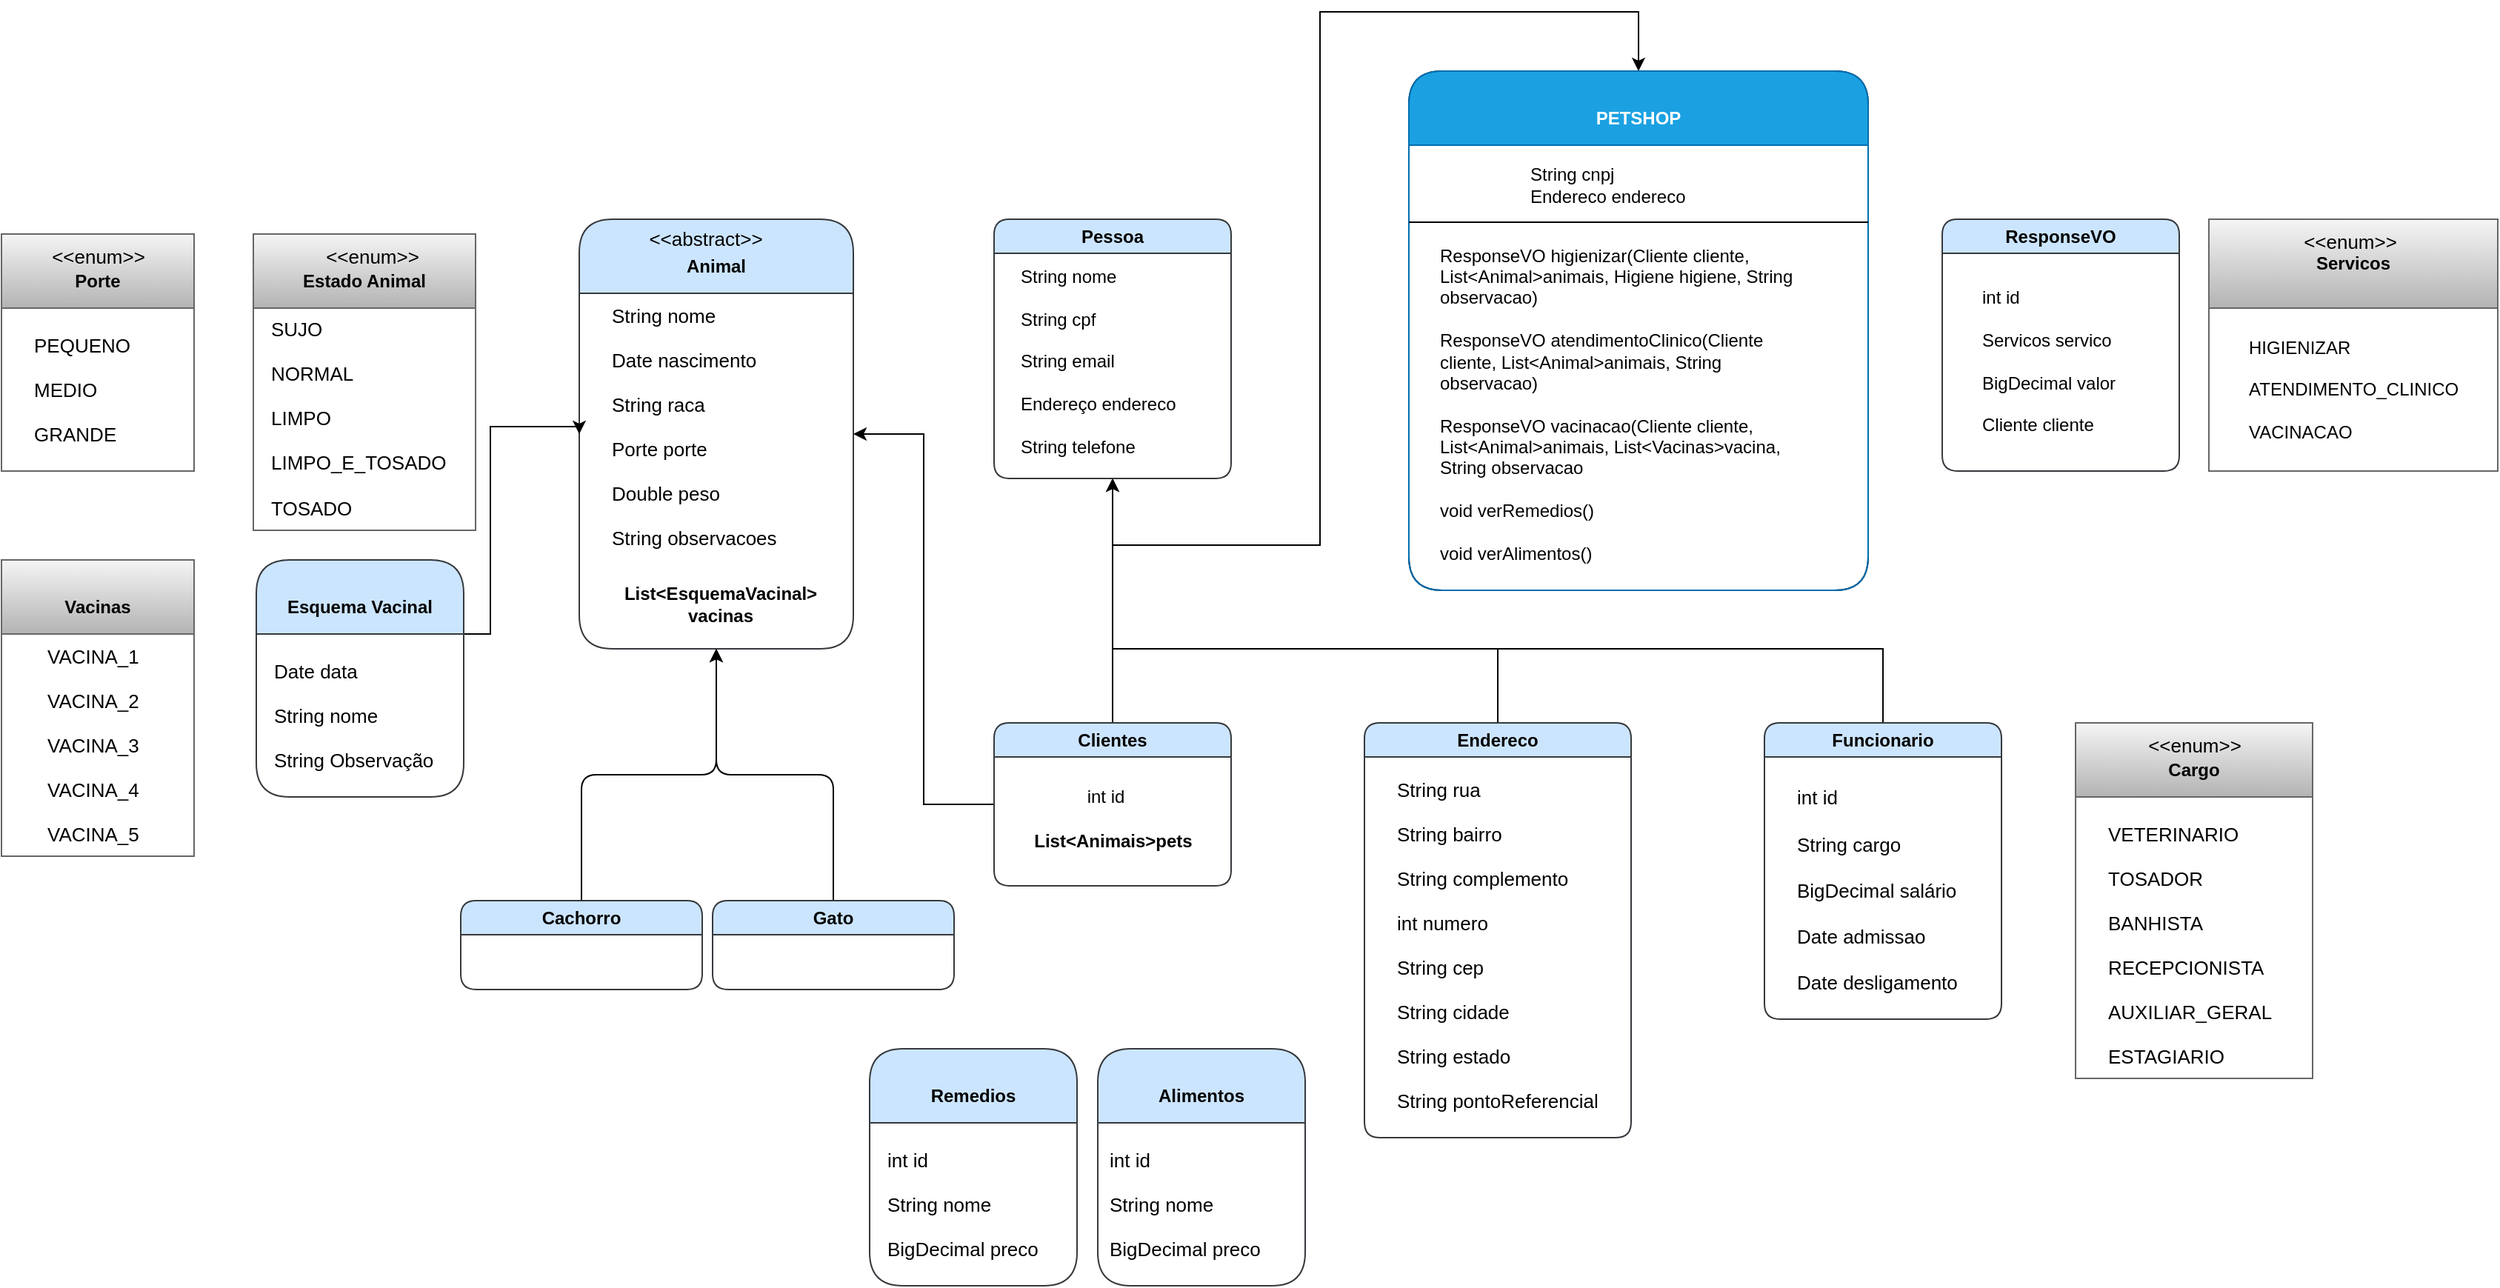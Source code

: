 <mxfile version="20.8.5" type="github">
  <diagram id="BwbueZTwrP3kuk7v8FJx" name="Página-1">
    <mxGraphModel dx="2256" dy="1177" grid="1" gridSize="10" guides="1" tooltips="1" connect="1" arrows="1" fold="1" page="1" pageScale="1" pageWidth="291" pageHeight="413" math="0" shadow="0">
      <root>
        <mxCell id="0" />
        <mxCell id="1" parent="0" />
        <mxCell id="epSY7fTq6KrpXsiW4jf5-40" style="edgeStyle=orthogonalEdgeStyle;rounded=0;orthogonalLoop=1;jettySize=auto;html=1;exitX=0.5;exitY=0;exitDx=0;exitDy=0;fontSize=13;entryX=0.5;entryY=0;entryDx=0;entryDy=0;" parent="1" source="epSY7fTq6KrpXsiW4jf5-2" target="bZY5Z342EeqqV9hAT-Xy-1" edge="1">
          <mxGeometry relative="1" as="geometry">
            <mxPoint x="380" y="-218" as="targetPoint" />
            <Array as="points">
              <mxPoint x="240" y="-40" />
              <mxPoint x="380" y="-40" />
              <mxPoint x="380" y="-400" />
              <mxPoint x="595" y="-400" />
            </Array>
          </mxGeometry>
        </mxCell>
        <mxCell id="bZY5Z342EeqqV9hAT-Xy-117" style="edgeStyle=orthogonalEdgeStyle;rounded=0;orthogonalLoop=1;jettySize=auto;html=1;exitX=0;exitY=0.5;exitDx=0;exitDy=0;entryX=1;entryY=0.5;entryDx=0;entryDy=0;" parent="1" source="epSY7fTq6KrpXsiW4jf5-2" target="epSY7fTq6KrpXsiW4jf5-14" edge="1">
          <mxGeometry relative="1" as="geometry" />
        </mxCell>
        <mxCell id="epSY7fTq6KrpXsiW4jf5-2" value="Clientes" style="swimlane;whiteSpace=wrap;html=1;rounded=1;fillColor=#cce5ff;strokeColor=#36393d;" parent="1" vertex="1">
          <mxGeometry x="160" y="80" width="160" height="110" as="geometry" />
        </mxCell>
        <mxCell id="epSY7fTq6KrpXsiW4jf5-4" value="List&amp;lt;Animais&amp;gt;pets" style="text;html=1;align=center;verticalAlign=middle;resizable=0;points=[];autosize=1;strokeColor=none;fillColor=none;fontStyle=1;rounded=1;" parent="epSY7fTq6KrpXsiW4jf5-2" vertex="1">
          <mxGeometry x="15" y="65" width="130" height="30" as="geometry" />
        </mxCell>
        <mxCell id="EgaVa4KAyTJcIK_QN-NM-4" value="int id" style="text;html=1;align=center;verticalAlign=middle;resizable=0;points=[];autosize=1;strokeColor=none;fillColor=none;" parent="epSY7fTq6KrpXsiW4jf5-2" vertex="1">
          <mxGeometry x="50" y="35" width="50" height="30" as="geometry" />
        </mxCell>
        <mxCell id="epSY7fTq6KrpXsiW4jf5-13" style="edgeStyle=orthogonalEdgeStyle;rounded=0;orthogonalLoop=1;jettySize=auto;html=1;exitX=0.5;exitY=0;exitDx=0;exitDy=0;fontSize=13;entryX=0.5;entryY=1;entryDx=0;entryDy=0;" parent="1" source="epSY7fTq6KrpXsiW4jf5-7" target="epSY7fTq6KrpXsiW4jf5-34" edge="1">
          <mxGeometry relative="1" as="geometry">
            <mxPoint x="205" y="280" as="targetPoint" />
            <Array as="points">
              <mxPoint x="500" y="30" />
              <mxPoint x="240" y="30" />
            </Array>
          </mxGeometry>
        </mxCell>
        <mxCell id="epSY7fTq6KrpXsiW4jf5-7" value="Endereco" style="swimlane;whiteSpace=wrap;html=1;rounded=1;fillColor=#cce5ff;strokeColor=#36393d;" parent="1" vertex="1">
          <mxGeometry x="410" y="80" width="180" height="280" as="geometry" />
        </mxCell>
        <mxCell id="epSY7fTq6KrpXsiW4jf5-9" value="&lt;span style=&quot;font-size: 13px; background-color: initial;&quot;&gt;String rua&lt;br&gt;&lt;/span&gt;&lt;br&gt;&lt;span style=&quot;font-size: 13px; background-color: initial;&quot;&gt;String bairro&lt;br&gt;&lt;/span&gt;&lt;br&gt;&lt;span style=&quot;background-color: initial; font-size: 13px;&quot;&gt;String complemento&lt;br&gt;&lt;/span&gt;&lt;br&gt;&lt;span style=&quot;font-size: 13px; background-color: initial;&quot;&gt;int numero&lt;br&gt;&lt;/span&gt;&lt;br&gt;&lt;span style=&quot;font-size: 13px; background-color: initial;&quot;&gt;String cep&lt;br&gt;&lt;/span&gt;&lt;br&gt;&lt;span style=&quot;font-size: 13px; background-color: initial;&quot;&gt;String cidade&lt;br&gt;&lt;/span&gt;&lt;br&gt;&lt;span style=&quot;font-size: 13px; background-color: initial;&quot;&gt;String estado&lt;br&gt;&lt;/span&gt;&lt;br&gt;&lt;span style=&quot;font-size: 13px; background-color: initial;&quot;&gt;String pontoReferencial&lt;/span&gt;" style="text;html=1;align=left;verticalAlign=middle;resizable=0;points=[];autosize=1;strokeColor=none;fillColor=none;rounded=1;" parent="epSY7fTq6KrpXsiW4jf5-7" vertex="1">
          <mxGeometry x="20" y="30" width="160" height="240" as="geometry" />
        </mxCell>
        <mxCell id="epSY7fTq6KrpXsiW4jf5-14" value="Animal" style="swimlane;whiteSpace=wrap;html=1;rounded=1;startSize=50;spacingTop=13;fillColor=#cce5ff;strokeColor=#36393d;" parent="1" vertex="1">
          <mxGeometry x="-120" y="-260" width="185" height="290" as="geometry" />
        </mxCell>
        <mxCell id="epSY7fTq6KrpXsiW4jf5-16" value="&lt;span style=&quot;font-size: 13px; background-color: initial;&quot;&gt;String nome&lt;br&gt;&lt;/span&gt;&lt;br&gt;&lt;span style=&quot;background-color: initial; font-size: 13px;&quot;&gt;Date nascimento&lt;br&gt;&lt;/span&gt;&lt;br&gt;&lt;span style=&quot;background-color: initial; font-size: 13px;&quot;&gt;String raca&lt;br&gt;&lt;/span&gt;&lt;br&gt;&lt;span style=&quot;font-size: 13px; background-color: initial;&quot;&gt;Porte porte&lt;br&gt;&lt;/span&gt;&lt;br&gt;&lt;span style=&quot;font-size: 13px; background-color: initial;&quot;&gt;Double peso&lt;br&gt;&lt;/span&gt;&lt;br&gt;&lt;span style=&quot;font-size: 13px; background-color: initial;&quot;&gt;String observacoes&lt;/span&gt;" style="text;html=1;align=left;verticalAlign=middle;resizable=0;points=[];autosize=1;strokeColor=none;fillColor=none;rounded=1;" parent="epSY7fTq6KrpXsiW4jf5-14" vertex="1">
          <mxGeometry x="20" y="50" width="130" height="180" as="geometry" />
        </mxCell>
        <mxCell id="epSY7fTq6KrpXsiW4jf5-33" value="&amp;lt;&amp;lt;abstract&amp;gt;&amp;gt;" style="text;html=1;align=center;verticalAlign=middle;resizable=0;points=[];autosize=1;strokeColor=none;fillColor=none;fontSize=13;" parent="epSY7fTq6KrpXsiW4jf5-14" vertex="1">
          <mxGeometry x="35" y="-2" width="100" height="30" as="geometry" />
        </mxCell>
        <mxCell id="eqjV9MvIipvx3p0Wk4fj-11" value="List&amp;lt;EsquemaVacinal&amp;gt;&lt;br&gt;vacinas" style="text;html=1;align=center;verticalAlign=middle;resizable=0;points=[];autosize=1;strokeColor=none;fillColor=none;fontStyle=1;rounded=1;" parent="epSY7fTq6KrpXsiW4jf5-14" vertex="1">
          <mxGeometry x="20" y="240" width="150" height="40" as="geometry" />
        </mxCell>
        <mxCell id="epSY7fTq6KrpXsiW4jf5-24" style="edgeStyle=orthogonalEdgeStyle;rounded=1;orthogonalLoop=1;jettySize=auto;html=1;exitX=0.5;exitY=0;exitDx=0;exitDy=0;entryX=0.5;entryY=1;entryDx=0;entryDy=0;fontSize=13;" parent="1" source="epSY7fTq6KrpXsiW4jf5-17" target="epSY7fTq6KrpXsiW4jf5-14" edge="1">
          <mxGeometry relative="1" as="geometry" />
        </mxCell>
        <mxCell id="epSY7fTq6KrpXsiW4jf5-17" value="Cachorro" style="swimlane;whiteSpace=wrap;html=1;rounded=1;fillColor=#cce5ff;strokeColor=#36393d;" parent="1" vertex="1">
          <mxGeometry x="-200" y="200" width="163" height="60" as="geometry" />
        </mxCell>
        <mxCell id="epSY7fTq6KrpXsiW4jf5-25" style="edgeStyle=orthogonalEdgeStyle;rounded=1;orthogonalLoop=1;jettySize=auto;html=1;exitX=0.5;exitY=0;exitDx=0;exitDy=0;fontSize=13;entryX=0.5;entryY=1;entryDx=0;entryDy=0;" parent="1" source="epSY7fTq6KrpXsiW4jf5-20" target="epSY7fTq6KrpXsiW4jf5-14" edge="1">
          <mxGeometry relative="1" as="geometry">
            <mxPoint x="-200" y="280" as="targetPoint" />
          </mxGeometry>
        </mxCell>
        <mxCell id="epSY7fTq6KrpXsiW4jf5-20" value="Gato" style="swimlane;whiteSpace=wrap;html=1;rounded=1;fillColor=#cce5ff;strokeColor=#36393d;" parent="1" vertex="1">
          <mxGeometry x="-30" y="200" width="163" height="60" as="geometry" />
        </mxCell>
        <mxCell id="epSY7fTq6KrpXsiW4jf5-27" value="Porte" style="swimlane;whiteSpace=wrap;html=1;rounded=0;startSize=50;spacingTop=14;fillColor=#f5f5f5;gradientColor=#b3b3b3;strokeColor=#666666;" parent="1" vertex="1">
          <mxGeometry x="-510" y="-250" width="130" height="160" as="geometry" />
        </mxCell>
        <mxCell id="epSY7fTq6KrpXsiW4jf5-29" value="&lt;span style=&quot;font-size: 13px; background-color: initial;&quot;&gt;PEQUENO&lt;br&gt;&lt;/span&gt;&lt;br&gt;&lt;span style=&quot;font-size: 13px; background-color: initial;&quot;&gt;MEDIO&lt;br&gt;&lt;/span&gt;&lt;br&gt;&lt;span style=&quot;font-size: 13px; background-color: initial;&quot;&gt;GRANDE&lt;/span&gt;" style="text;html=1;align=left;verticalAlign=middle;resizable=0;points=[];autosize=1;strokeColor=none;fillColor=none;rounded=1;labelBackgroundColor=none;spacing=2;rotation=0;" parent="epSY7fTq6KrpXsiW4jf5-27" vertex="1">
          <mxGeometry x="20" y="60" width="90" height="90" as="geometry" />
        </mxCell>
        <mxCell id="epSY7fTq6KrpXsiW4jf5-32" value="&amp;lt;&amp;lt;enum&amp;gt;&amp;gt;" style="text;html=1;align=center;verticalAlign=middle;resizable=0;points=[];autosize=1;strokeColor=none;fillColor=none;fontSize=13;" parent="epSY7fTq6KrpXsiW4jf5-27" vertex="1">
          <mxGeometry x="20" width="90" height="30" as="geometry" />
        </mxCell>
        <mxCell id="epSY7fTq6KrpXsiW4jf5-34" value="Pessoa" style="swimlane;whiteSpace=wrap;html=1;rounded=1;fillColor=#cce5ff;strokeColor=#36393d;" parent="1" vertex="1">
          <mxGeometry x="160" y="-260" width="160" height="175" as="geometry" />
        </mxCell>
        <mxCell id="epSY7fTq6KrpXsiW4jf5-36" value="&lt;span style=&quot;background-color: initial;&quot;&gt;String nome&lt;/span&gt;&lt;br&gt;&lt;br&gt;&lt;span style=&quot;background-color: initial;&quot;&gt;String cpf&lt;/span&gt;&lt;br&gt;&lt;br&gt;&lt;span style=&quot;background-color: initial;&quot;&gt;String email&lt;/span&gt;&lt;br&gt;&lt;br&gt;&lt;span style=&quot;background-color: initial;&quot;&gt;Endereço endereco&lt;/span&gt;&lt;br&gt;&lt;br&gt;&lt;span style=&quot;background-color: initial;&quot;&gt;String telefone&lt;/span&gt;" style="text;html=1;align=left;verticalAlign=middle;resizable=0;points=[];autosize=1;strokeColor=none;fillColor=none;rounded=1;" parent="epSY7fTq6KrpXsiW4jf5-34" vertex="1">
          <mxGeometry x="16" y="26" width="130" height="140" as="geometry" />
        </mxCell>
        <mxCell id="epSY7fTq6KrpXsiW4jf5-41" style="edgeStyle=orthogonalEdgeStyle;rounded=0;orthogonalLoop=1;jettySize=auto;html=1;exitX=0.5;exitY=0;exitDx=0;exitDy=0;entryX=0.5;entryY=1;entryDx=0;entryDy=0;fontSize=13;" parent="1" source="epSY7fTq6KrpXsiW4jf5-38" target="epSY7fTq6KrpXsiW4jf5-34" edge="1">
          <mxGeometry relative="1" as="geometry">
            <Array as="points">
              <mxPoint x="760" y="30" />
              <mxPoint x="240" y="30" />
            </Array>
          </mxGeometry>
        </mxCell>
        <mxCell id="epSY7fTq6KrpXsiW4jf5-38" value="Funcionario" style="swimlane;whiteSpace=wrap;html=1;rounded=1;fillColor=#cce5ff;strokeColor=#36393d;" parent="1" vertex="1">
          <mxGeometry x="680" y="80" width="160" height="200" as="geometry" />
        </mxCell>
        <mxCell id="epSY7fTq6KrpXsiW4jf5-42" value="&lt;span style=&quot;background-color: initial;&quot;&gt;int id&lt;br&gt;&lt;/span&gt;&lt;br&gt;&lt;span style=&quot;background-color: initial;&quot;&gt;String cargo&lt;br&gt;&lt;br&gt;&lt;/span&gt;&lt;span style=&quot;background-color: initial;&quot;&gt;BigDecimal salário&lt;br&gt;&lt;br&gt;&lt;/span&gt;&lt;span style=&quot;background-color: initial;&quot;&gt;Date admissao&lt;br&gt;&lt;/span&gt;&lt;br&gt;&lt;span style=&quot;background-color: initial;&quot;&gt;Date desligamento&lt;/span&gt;" style="text;strokeColor=none;fillColor=none;html=1;whiteSpace=wrap;verticalAlign=middle;overflow=hidden;rounded=1;labelBackgroundColor=none;fontSize=13;" parent="epSY7fTq6KrpXsiW4jf5-38" vertex="1">
          <mxGeometry x="20" y="24.75" width="160" height="175.5" as="geometry" />
        </mxCell>
        <mxCell id="EgaVa4KAyTJcIK_QN-NM-1" value="Cargo" style="swimlane;whiteSpace=wrap;html=1;rounded=0;startSize=50;spacingTop=14;fillColor=#f5f5f5;gradientColor=#b3b3b3;strokeColor=#666666;" parent="1" vertex="1">
          <mxGeometry x="890" y="80" width="160" height="240" as="geometry" />
        </mxCell>
        <mxCell id="EgaVa4KAyTJcIK_QN-NM-2" value="&lt;span style=&quot;font-size: 13px; background-color: initial;&quot;&gt;VETERINARIO&lt;br&gt;&lt;/span&gt;&lt;br&gt;&lt;span style=&quot;font-size: 13px; background-color: initial;&quot;&gt;TOSADOR&lt;br&gt;&lt;/span&gt;&lt;br&gt;&lt;span style=&quot;font-size: 13px; background-color: initial;&quot;&gt;BANHISTA&lt;br&gt;&lt;/span&gt;&lt;br&gt;&lt;span style=&quot;font-size: 13px; background-color: initial;&quot;&gt;RECEPCIONISTA&lt;br&gt;&lt;/span&gt;&lt;br&gt;&lt;span style=&quot;font-size: 13px; background-color: initial;&quot;&gt;AUXILIAR_GERAL&lt;br&gt;&lt;/span&gt;&lt;br&gt;&lt;span style=&quot;font-size: 13px; background-color: initial;&quot;&gt;ESTAGIARIO&lt;/span&gt;" style="text;html=1;align=left;verticalAlign=middle;resizable=0;points=[];autosize=1;strokeColor=none;fillColor=none;rounded=1;labelBackgroundColor=none;spacing=2;rotation=0;" parent="EgaVa4KAyTJcIK_QN-NM-1" vertex="1">
          <mxGeometry x="20" y="60" width="130" height="180" as="geometry" />
        </mxCell>
        <mxCell id="EgaVa4KAyTJcIK_QN-NM-3" value="&amp;lt;&amp;lt;enum&amp;gt;&amp;gt;" style="text;html=1;align=center;verticalAlign=middle;resizable=0;points=[];autosize=1;strokeColor=none;fillColor=none;fontSize=13;" parent="EgaVa4KAyTJcIK_QN-NM-1" vertex="1">
          <mxGeometry x="35" width="90" height="30" as="geometry" />
        </mxCell>
        <mxCell id="bZY5Z342EeqqV9hAT-Xy-116" style="edgeStyle=orthogonalEdgeStyle;rounded=0;orthogonalLoop=1;jettySize=auto;html=1;entryX=0;entryY=0.5;entryDx=0;entryDy=0;" parent="1" source="eqjV9MvIipvx3p0Wk4fj-13" target="epSY7fTq6KrpXsiW4jf5-14" edge="1">
          <mxGeometry relative="1" as="geometry">
            <mxPoint x="-140" y="-120" as="targetPoint" />
            <Array as="points">
              <mxPoint x="-180" y="20" />
              <mxPoint x="-180" y="-120" />
              <mxPoint x="-120" y="-120" />
            </Array>
          </mxGeometry>
        </mxCell>
        <mxCell id="eqjV9MvIipvx3p0Wk4fj-13" value="Esquema Vacinal&lt;br&gt;" style="swimlane;whiteSpace=wrap;html=1;rounded=1;startSize=50;spacingTop=14;fillColor=#cce5ff;strokeColor=#36393d;" parent="1" vertex="1">
          <mxGeometry x="-338" y="-30" width="140" height="160" as="geometry" />
        </mxCell>
        <mxCell id="eqjV9MvIipvx3p0Wk4fj-14" value="&lt;span style=&quot;font-size: 13px; background-color: initial;&quot;&gt;Date data&lt;br&gt;&lt;/span&gt;&lt;br&gt;&lt;span style=&quot;font-size: 13px; background-color: initial;&quot;&gt;String nome&lt;br&gt;&lt;/span&gt;&lt;br&gt;&lt;span style=&quot;font-size: 13px; background-color: initial;&quot;&gt;String Observação&lt;/span&gt;" style="text;html=1;align=left;verticalAlign=middle;resizable=0;points=[];autosize=1;strokeColor=none;fillColor=none;rounded=1;labelBackgroundColor=none;spacing=2;rotation=0;" parent="eqjV9MvIipvx3p0Wk4fj-13" vertex="1">
          <mxGeometry x="10" y="60" width="130" height="90" as="geometry" />
        </mxCell>
        <mxCell id="eqjV9MvIipvx3p0Wk4fj-19" value="Estado Animal" style="swimlane;whiteSpace=wrap;html=1;rounded=0;startSize=50;spacingTop=14;fillColor=#f5f5f5;gradientColor=#b3b3b3;strokeColor=#666666;" parent="1" vertex="1">
          <mxGeometry x="-340" y="-250" width="150" height="200" as="geometry" />
        </mxCell>
        <mxCell id="eqjV9MvIipvx3p0Wk4fj-20" value="&lt;span style=&quot;background-color: initial; font-size: 13px;&quot;&gt;SUJO&lt;br&gt;&lt;/span&gt;&lt;br&gt;&lt;span style=&quot;background-color: initial; font-size: 13px;&quot;&gt;NORMAL&lt;br&gt;&lt;/span&gt;&lt;br&gt;&lt;span style=&quot;background-color: initial; font-size: 13px;&quot;&gt;LIMPO&lt;br&gt;&lt;/span&gt;&lt;br&gt;&lt;span style=&quot;background-color: initial; font-size: 13px;&quot;&gt;LIMPO_E_TOSADO&lt;br&gt;&lt;br&gt;TOSADO&lt;br&gt;&lt;/span&gt;" style="text;html=1;align=left;verticalAlign=middle;resizable=0;points=[];autosize=1;strokeColor=none;fillColor=none;rounded=1;labelBackgroundColor=none;spacing=2;rotation=0;" parent="eqjV9MvIipvx3p0Wk4fj-19" vertex="1">
          <mxGeometry x="10" y="50" width="140" height="150" as="geometry" />
        </mxCell>
        <mxCell id="eqjV9MvIipvx3p0Wk4fj-21" value="&amp;lt;&amp;lt;enum&amp;gt;&amp;gt;" style="text;html=1;align=center;verticalAlign=middle;resizable=0;points=[];autosize=1;strokeColor=none;fillColor=none;fontSize=13;" parent="eqjV9MvIipvx3p0Wk4fj-19" vertex="1">
          <mxGeometry x="35" width="90" height="30" as="geometry" />
        </mxCell>
        <mxCell id="eqjV9MvIipvx3p0Wk4fj-22" value="PETSHOP" style="swimlane;whiteSpace=wrap;html=1;rounded=1;startSize=50;spacingTop=13;" parent="1" vertex="1">
          <mxGeometry x="440" y="-360" width="310" height="350.5" as="geometry" />
        </mxCell>
        <mxCell id="eqjV9MvIipvx3p0Wk4fj-29" value="Vacinas" style="swimlane;whiteSpace=wrap;html=1;rounded=0;startSize=50;spacingTop=14;fillColor=#f5f5f5;gradientColor=#b3b3b3;strokeColor=#666666;" parent="1" vertex="1">
          <mxGeometry x="-510" y="-30" width="130" height="200" as="geometry" />
        </mxCell>
        <mxCell id="eqjV9MvIipvx3p0Wk4fj-30" value="&lt;span style=&quot;background-color: initial; font-size: 13px;&quot;&gt;VACINA_1&lt;br&gt;&lt;/span&gt;&lt;br&gt;&lt;span style=&quot;background-color: initial; font-size: 13px;&quot;&gt;VACINA_2&lt;br&gt;&lt;/span&gt;&lt;br&gt;&lt;span style=&quot;background-color: initial; font-size: 13px;&quot;&gt;VACINA_3&lt;br&gt;&lt;/span&gt;&lt;br&gt;&lt;span style=&quot;background-color: initial; font-size: 13px;&quot;&gt;VACINA_4&lt;br&gt;&lt;/span&gt;&lt;br&gt;&lt;span style=&quot;background-color: initial; font-size: 13px;&quot;&gt;VACINA_5&lt;/span&gt;" style="text;html=1;align=left;verticalAlign=middle;resizable=0;points=[];autosize=1;strokeColor=none;fillColor=none;rounded=1;labelBackgroundColor=none;spacing=2;rotation=0;" parent="eqjV9MvIipvx3p0Wk4fj-29" vertex="1">
          <mxGeometry x="29" y="50" width="90" height="150" as="geometry" />
        </mxCell>
        <mxCell id="bZY5Z342EeqqV9hAT-Xy-1" value="PETSHOP" style="swimlane;whiteSpace=wrap;html=1;rounded=1;startSize=50;spacingTop=13;fillColor=#1ba1e2;fontColor=#ffffff;strokeColor=#006EAF;" parent="1" vertex="1">
          <mxGeometry x="440" y="-360" width="310" height="350.5" as="geometry" />
        </mxCell>
        <mxCell id="bZY5Z342EeqqV9hAT-Xy-2" value="String cnpj&lt;br&gt;Endereco endereco" style="text;html=1;align=left;verticalAlign=middle;resizable=0;points=[];autosize=1;strokeColor=none;fillColor=none;" parent="bZY5Z342EeqqV9hAT-Xy-1" vertex="1">
          <mxGeometry x="80" y="57" width="130" height="40" as="geometry" />
        </mxCell>
        <mxCell id="bZY5Z342EeqqV9hAT-Xy-3" value="&lt;div style=&quot;text-align: left;&quot;&gt;&lt;span style=&quot;background-color: initial;&quot;&gt;ResponseVO higienizar(Cliente cliente, List&amp;lt;Animal&amp;gt;animais, Higiene higiene, String observacao)&lt;/span&gt;&lt;/div&gt;&lt;div style=&quot;text-align: left;&quot;&gt;&lt;br&gt;&lt;/div&gt;&lt;div style=&quot;text-align: left;&quot;&gt;&lt;span style=&quot;background-color: initial;&quot;&gt;ResponseVO atendimentoClinico(Cliente cliente, List&amp;lt;Animal&amp;gt;animais, String observacao)&lt;/span&gt;&lt;/div&gt;&lt;div style=&quot;text-align: left;&quot;&gt;&lt;br&gt;&lt;/div&gt;&lt;div style=&quot;text-align: left;&quot;&gt;ResponseVO vacinacao(Cliente cliente, List&amp;lt;Animal&amp;gt;animais, List&amp;lt;Vacinas&amp;gt;vacina, String observacao&lt;/div&gt;&lt;div style=&quot;text-align: left;&quot;&gt;&lt;br&gt;&lt;/div&gt;&lt;div style=&quot;text-align: left;&quot;&gt;void verRemedios()&lt;/div&gt;&lt;div style=&quot;text-align: left;&quot;&gt;&lt;br&gt;&lt;/div&gt;&lt;div style=&quot;text-align: left;&quot;&gt;void verAlimentos()&lt;/div&gt;" style="text;html=1;strokeColor=none;fillColor=none;align=center;verticalAlign=middle;whiteSpace=wrap;rounded=0;" parent="bZY5Z342EeqqV9hAT-Xy-1" vertex="1">
          <mxGeometry x="20" y="120" width="260" height="210" as="geometry" />
        </mxCell>
        <mxCell id="bZY5Z342EeqqV9hAT-Xy-5" value="" style="line;strokeWidth=1;rotatable=0;dashed=0;labelPosition=right;align=left;verticalAlign=middle;spacingTop=0;spacingLeft=6;points=[];portConstraint=eastwest;" parent="bZY5Z342EeqqV9hAT-Xy-1" vertex="1">
          <mxGeometry y="97" width="310" height="10" as="geometry" />
        </mxCell>
        <mxCell id="bZY5Z342EeqqV9hAT-Xy-105" value="ResponseVO" style="swimlane;whiteSpace=wrap;html=1;rounded=1;fillColor=#cce5ff;strokeColor=#36393d;" parent="1" vertex="1">
          <mxGeometry x="800" y="-260" width="160" height="170" as="geometry" />
        </mxCell>
        <mxCell id="bZY5Z342EeqqV9hAT-Xy-106" value="&lt;div&gt;&lt;span style=&quot;font-size: 13px;&quot;&gt;&lt;br&gt;&lt;/span&gt;&lt;/div&gt;" style="text;html=1;align=left;verticalAlign=middle;resizable=0;points=[];autosize=1;strokeColor=none;fillColor=none;rounded=1;" parent="bZY5Z342EeqqV9hAT-Xy-105" vertex="1">
          <mxGeometry y="95" width="20" height="30" as="geometry" />
        </mxCell>
        <mxCell id="bZY5Z342EeqqV9hAT-Xy-107" value="int id&lt;br&gt;&lt;br&gt;Servicos servico&lt;br&gt;&lt;br&gt;BigDecimal valor&lt;br&gt;&lt;br&gt;Cliente cliente" style="text;html=1;align=left;verticalAlign=middle;resizable=0;points=[];autosize=1;strokeColor=none;fillColor=none;" parent="bZY5Z342EeqqV9hAT-Xy-105" vertex="1">
          <mxGeometry x="25" y="41" width="110" height="110" as="geometry" />
        </mxCell>
        <mxCell id="bZY5Z342EeqqV9hAT-Xy-108" value="Servicos" style="swimlane;whiteSpace=wrap;html=1;rounded=0;fillColor=#f5f5f5;strokeColor=#666666;startSize=60;gradientColor=#b3b3b3;" parent="1" vertex="1">
          <mxGeometry x="980" y="-260" width="195" height="170" as="geometry" />
        </mxCell>
        <mxCell id="bZY5Z342EeqqV9hAT-Xy-109" value="&lt;div&gt;&lt;span style=&quot;font-size: 13px;&quot;&gt;&lt;br&gt;&lt;/span&gt;&lt;/div&gt;" style="text;html=1;align=left;verticalAlign=middle;resizable=0;points=[];autosize=1;strokeColor=none;fillColor=none;rounded=1;" parent="bZY5Z342EeqqV9hAT-Xy-108" vertex="1">
          <mxGeometry y="95" width="20" height="30" as="geometry" />
        </mxCell>
        <mxCell id="bZY5Z342EeqqV9hAT-Xy-110" value="HIGIENIZAR&lt;br&gt;&lt;br&gt;ATENDIMENTO_CLINICO&lt;br&gt;&lt;br&gt;VACINACAO" style="text;html=1;align=left;verticalAlign=middle;resizable=0;points=[];autosize=1;strokeColor=none;fillColor=none;" parent="bZY5Z342EeqqV9hAT-Xy-108" vertex="1">
          <mxGeometry x="25" y="70" width="170" height="90" as="geometry" />
        </mxCell>
        <mxCell id="bZY5Z342EeqqV9hAT-Xy-119" value="&amp;lt;&amp;lt;enum&amp;gt;&amp;gt;" style="text;html=1;align=center;verticalAlign=middle;resizable=0;points=[];autosize=1;strokeColor=none;fillColor=none;fontSize=13;" parent="bZY5Z342EeqqV9hAT-Xy-108" vertex="1">
          <mxGeometry x="50" width="90" height="30" as="geometry" />
        </mxCell>
        <mxCell id="y55F3KyPJM-v1la39yIW-1" value="Remedios" style="swimlane;whiteSpace=wrap;html=1;rounded=1;startSize=50;spacingTop=14;fillColor=#cce5ff;strokeColor=#36393d;" vertex="1" parent="1">
          <mxGeometry x="76" y="300" width="140" height="160" as="geometry" />
        </mxCell>
        <mxCell id="y55F3KyPJM-v1la39yIW-2" value="&lt;span style=&quot;font-size: 13px; background-color: initial;&quot;&gt;int id&lt;br&gt;&lt;/span&gt;&lt;br&gt;&lt;span style=&quot;font-size: 13px; background-color: initial;&quot;&gt;String nome&lt;br&gt;&lt;/span&gt;&lt;br&gt;&lt;span style=&quot;font-size: 13px;&quot;&gt;BigDecimal preco&lt;/span&gt;" style="text;html=1;align=left;verticalAlign=middle;resizable=0;points=[];autosize=1;strokeColor=none;fillColor=none;rounded=1;labelBackgroundColor=none;spacing=2;rotation=0;" vertex="1" parent="y55F3KyPJM-v1la39yIW-1">
          <mxGeometry x="10" y="60" width="130" height="90" as="geometry" />
        </mxCell>
        <mxCell id="y55F3KyPJM-v1la39yIW-3" value="Alimentos" style="swimlane;whiteSpace=wrap;html=1;rounded=1;startSize=50;spacingTop=14;fillColor=#cce5ff;strokeColor=#36393d;" vertex="1" parent="1">
          <mxGeometry x="230" y="300" width="140" height="160" as="geometry" />
        </mxCell>
        <mxCell id="y55F3KyPJM-v1la39yIW-5" value="&lt;span style=&quot;font-size: 13px; background-color: initial;&quot;&gt;int id&lt;br&gt;&lt;/span&gt;&lt;br&gt;&lt;span style=&quot;font-size: 13px; background-color: initial;&quot;&gt;String nome&lt;br&gt;&lt;/span&gt;&lt;br&gt;&lt;span style=&quot;font-size: 13px;&quot;&gt;BigDecimal preco&lt;/span&gt;" style="text;html=1;align=left;verticalAlign=middle;resizable=0;points=[];autosize=1;strokeColor=none;fillColor=none;rounded=1;labelBackgroundColor=none;spacing=2;rotation=0;" vertex="1" parent="y55F3KyPJM-v1la39yIW-3">
          <mxGeometry x="6" y="60" width="130" height="90" as="geometry" />
        </mxCell>
      </root>
    </mxGraphModel>
  </diagram>
</mxfile>
